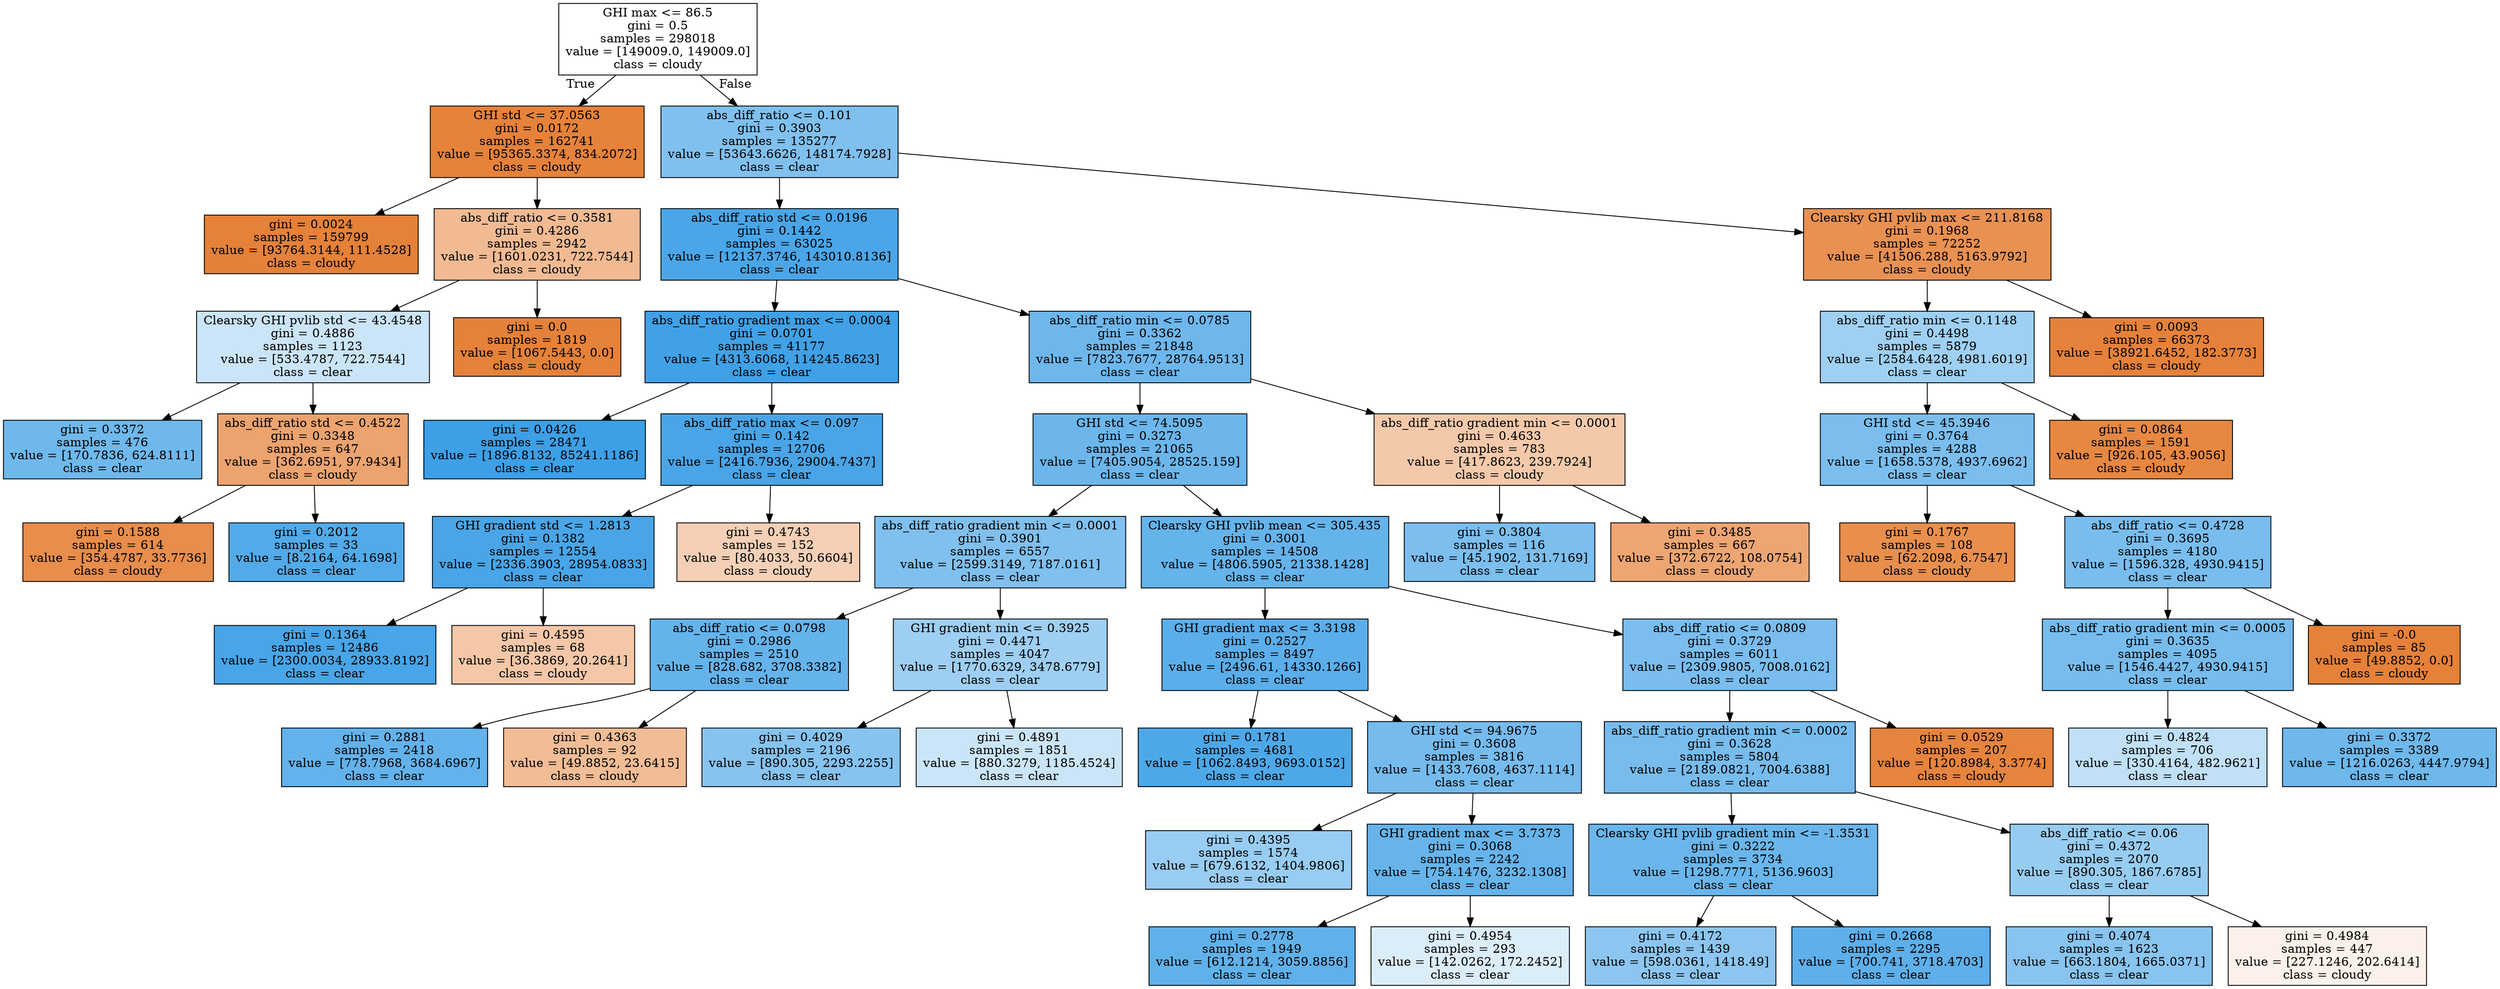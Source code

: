 digraph Tree {
node [shape=box, style="filled", color="black"] ;
0 [label="GHI max <= 86.5\ngini = 0.5\nsamples = 298018\nvalue = [149009.0, 149009.0]\nclass = cloudy", fillcolor="#e5813900"] ;
1 [label="GHI std <= 37.0563\ngini = 0.0172\nsamples = 162741\nvalue = [95365.3374, 834.2072]\nclass = cloudy", fillcolor="#e58139fd"] ;
0 -> 1 [labeldistance=2.5, labelangle=45, headlabel="True"] ;
11 [label="gini = 0.0024\nsamples = 159799\nvalue = [93764.3144, 111.4528]\nclass = cloudy", fillcolor="#e58139ff"] ;
1 -> 11 ;
12 [label="abs_diff_ratio <= 0.3581\ngini = 0.4286\nsamples = 2942\nvalue = [1601.0231, 722.7544]\nclass = cloudy", fillcolor="#e581398c"] ;
1 -> 12 ;
13 [label="Clearsky GHI pvlib std <= 43.4548\ngini = 0.4886\nsamples = 1123\nvalue = [533.4787, 722.7544]\nclass = clear", fillcolor="#399de543"] ;
12 -> 13 ;
17 [label="gini = 0.3372\nsamples = 476\nvalue = [170.7836, 624.8111]\nclass = clear", fillcolor="#399de5b9"] ;
13 -> 17 ;
18 [label="abs_diff_ratio std <= 0.4522\ngini = 0.3348\nsamples = 647\nvalue = [362.6951, 97.9434]\nclass = cloudy", fillcolor="#e58139ba"] ;
13 -> 18 ;
31 [label="gini = 0.1588\nsamples = 614\nvalue = [354.4787, 33.7736]\nclass = cloudy", fillcolor="#e58139e7"] ;
18 -> 31 ;
32 [label="gini = 0.2012\nsamples = 33\nvalue = [8.2164, 64.1698]\nclass = clear", fillcolor="#399de5de"] ;
18 -> 32 ;
14 [label="gini = 0.0\nsamples = 1819\nvalue = [1067.5443, 0.0]\nclass = cloudy", fillcolor="#e58139ff"] ;
12 -> 14 ;
2 [label="abs_diff_ratio <= 0.101\ngini = 0.3903\nsamples = 135277\nvalue = [53643.6626, 148174.7928]\nclass = clear", fillcolor="#399de5a3"] ;
0 -> 2 [labeldistance=2.5, labelangle=-45, headlabel="False"] ;
3 [label="abs_diff_ratio std <= 0.0196\ngini = 0.1442\nsamples = 63025\nvalue = [12137.3746, 143010.8136]\nclass = clear", fillcolor="#399de5e9"] ;
2 -> 3 ;
7 [label="abs_diff_ratio gradient max <= 0.0004\ngini = 0.0701\nsamples = 41177\nvalue = [4313.6068, 114245.8623]\nclass = clear", fillcolor="#399de5f5"] ;
3 -> 7 ;
19 [label="gini = 0.0426\nsamples = 28471\nvalue = [1896.8132, 85241.1186]\nclass = clear", fillcolor="#399de5f9"] ;
7 -> 19 ;
20 [label="abs_diff_ratio max <= 0.097\ngini = 0.142\nsamples = 12706\nvalue = [2416.7936, 29004.7437]\nclass = clear", fillcolor="#399de5ea"] ;
7 -> 20 ;
33 [label="GHI gradient std <= 1.2813\ngini = 0.1382\nsamples = 12554\nvalue = [2336.3903, 28954.0833]\nclass = clear", fillcolor="#399de5ea"] ;
20 -> 33 ;
57 [label="gini = 0.1364\nsamples = 12486\nvalue = [2300.0034, 28933.8192]\nclass = clear", fillcolor="#399de5eb"] ;
33 -> 57 ;
58 [label="gini = 0.4595\nsamples = 68\nvalue = [36.3869, 20.2641]\nclass = cloudy", fillcolor="#e5813971"] ;
33 -> 58 ;
34 [label="gini = 0.4743\nsamples = 152\nvalue = [80.4033, 50.6604]\nclass = cloudy", fillcolor="#e581395e"] ;
20 -> 34 ;
8 [label="abs_diff_ratio min <= 0.0785\ngini = 0.3362\nsamples = 21848\nvalue = [7823.7677, 28764.9513]\nclass = clear", fillcolor="#399de5ba"] ;
3 -> 8 ;
15 [label="GHI std <= 74.5095\ngini = 0.3273\nsamples = 21065\nvalue = [7405.9054, 28525.159]\nclass = clear", fillcolor="#399de5bd"] ;
8 -> 15 ;
21 [label="abs_diff_ratio gradient min <= 0.0001\ngini = 0.3901\nsamples = 6557\nvalue = [2599.3149, 7187.0161]\nclass = clear", fillcolor="#399de5a3"] ;
15 -> 21 ;
29 [label="abs_diff_ratio <= 0.0798\ngini = 0.2986\nsamples = 2510\nvalue = [828.682, 3708.3382]\nclass = clear", fillcolor="#399de5c6"] ;
21 -> 29 ;
55 [label="gini = 0.2881\nsamples = 2418\nvalue = [778.7968, 3684.6967]\nclass = clear", fillcolor="#399de5c9"] ;
29 -> 55 ;
56 [label="gini = 0.4363\nsamples = 92\nvalue = [49.8852, 23.6415]\nclass = cloudy", fillcolor="#e5813986"] ;
29 -> 56 ;
30 [label="GHI gradient min <= 0.3925\ngini = 0.4471\nsamples = 4047\nvalue = [1770.6329, 3478.6779]\nclass = clear", fillcolor="#399de57d"] ;
21 -> 30 ;
43 [label="gini = 0.4029\nsamples = 2196\nvalue = [890.305, 2293.2255]\nclass = clear", fillcolor="#399de59c"] ;
30 -> 43 ;
44 [label="gini = 0.4891\nsamples = 1851\nvalue = [880.3279, 1185.4524]\nclass = clear", fillcolor="#399de542"] ;
30 -> 44 ;
22 [label="Clearsky GHI pvlib mean <= 305.435\ngini = 0.3001\nsamples = 14508\nvalue = [4806.5905, 21338.1428]\nclass = clear", fillcolor="#399de5c6"] ;
15 -> 22 ;
23 [label="GHI gradient max <= 3.3198\ngini = 0.2527\nsamples = 8497\nvalue = [2496.61, 14330.1266]\nclass = clear", fillcolor="#399de5d3"] ;
22 -> 23 ;
25 [label="gini = 0.1781\nsamples = 4681\nvalue = [1062.8493, 9693.0152]\nclass = clear", fillcolor="#399de5e3"] ;
23 -> 25 ;
26 [label="GHI std <= 94.9675\ngini = 0.3608\nsamples = 3816\nvalue = [1433.7608, 4637.1114]\nclass = clear", fillcolor="#399de5b0"] ;
23 -> 26 ;
49 [label="gini = 0.4395\nsamples = 1574\nvalue = [679.6132, 1404.9806]\nclass = clear", fillcolor="#399de584"] ;
26 -> 49 ;
50 [label="GHI gradient max <= 3.7373\ngini = 0.3068\nsamples = 2242\nvalue = [754.1476, 3232.1308]\nclass = clear", fillcolor="#399de5c4"] ;
26 -> 50 ;
51 [label="gini = 0.2778\nsamples = 1949\nvalue = [612.1214, 3059.8856]\nclass = clear", fillcolor="#399de5cc"] ;
50 -> 51 ;
52 [label="gini = 0.4954\nsamples = 293\nvalue = [142.0262, 172.2452]\nclass = clear", fillcolor="#399de52d"] ;
50 -> 52 ;
24 [label="abs_diff_ratio <= 0.0809\ngini = 0.3729\nsamples = 6011\nvalue = [2309.9805, 7008.0162]\nclass = clear", fillcolor="#399de5ab"] ;
22 -> 24 ;
27 [label="abs_diff_ratio gradient min <= 0.0002\ngini = 0.3628\nsamples = 5804\nvalue = [2189.0821, 7004.6388]\nclass = clear", fillcolor="#399de5af"] ;
24 -> 27 ;
41 [label="Clearsky GHI pvlib gradient min <= -1.3531\ngini = 0.3222\nsamples = 3734\nvalue = [1298.7771, 5136.9603]\nclass = clear", fillcolor="#399de5bf"] ;
27 -> 41 ;
45 [label="gini = 0.4172\nsamples = 1439\nvalue = [598.0361, 1418.49]\nclass = clear", fillcolor="#399de593"] ;
41 -> 45 ;
46 [label="gini = 0.2668\nsamples = 2295\nvalue = [700.741, 3718.4703]\nclass = clear", fillcolor="#399de5cf"] ;
41 -> 46 ;
42 [label="abs_diff_ratio <= 0.06\ngini = 0.4372\nsamples = 2070\nvalue = [890.305, 1867.6785]\nclass = clear", fillcolor="#399de585"] ;
27 -> 42 ;
53 [label="gini = 0.4074\nsamples = 1623\nvalue = [663.1804, 1665.0371]\nclass = clear", fillcolor="#399de599"] ;
42 -> 53 ;
54 [label="gini = 0.4984\nsamples = 447\nvalue = [227.1246, 202.6414]\nclass = cloudy", fillcolor="#e581391b"] ;
42 -> 54 ;
28 [label="gini = 0.0529\nsamples = 207\nvalue = [120.8984, 3.3774]\nclass = cloudy", fillcolor="#e58139f8"] ;
24 -> 28 ;
16 [label="abs_diff_ratio gradient min <= 0.0001\ngini = 0.4633\nsamples = 783\nvalue = [417.8623, 239.7924]\nclass = cloudy", fillcolor="#e581396d"] ;
8 -> 16 ;
35 [label="gini = 0.3804\nsamples = 116\nvalue = [45.1902, 131.7169]\nclass = clear", fillcolor="#399de5a8"] ;
16 -> 35 ;
36 [label="gini = 0.3485\nsamples = 667\nvalue = [372.6722, 108.0754]\nclass = cloudy", fillcolor="#e58139b5"] ;
16 -> 36 ;
4 [label="Clearsky GHI pvlib max <= 211.8168\ngini = 0.1968\nsamples = 72252\nvalue = [41506.288, 5163.9792]\nclass = cloudy", fillcolor="#e58139df"] ;
2 -> 4 ;
5 [label="abs_diff_ratio min <= 0.1148\ngini = 0.4498\nsamples = 5879\nvalue = [2584.6428, 4981.6019]\nclass = clear", fillcolor="#399de57b"] ;
4 -> 5 ;
9 [label="GHI std <= 45.3946\ngini = 0.3764\nsamples = 4288\nvalue = [1658.5378, 4937.6962]\nclass = clear", fillcolor="#399de5a9"] ;
5 -> 9 ;
37 [label="gini = 0.1767\nsamples = 108\nvalue = [62.2098, 6.7547]\nclass = cloudy", fillcolor="#e58139e3"] ;
9 -> 37 ;
38 [label="abs_diff_ratio <= 0.4728\ngini = 0.3695\nsamples = 4180\nvalue = [1596.328, 4930.9415]\nclass = clear", fillcolor="#399de5ac"] ;
9 -> 38 ;
39 [label="abs_diff_ratio gradient min <= 0.0005\ngini = 0.3635\nsamples = 4095\nvalue = [1546.4427, 4930.9415]\nclass = clear", fillcolor="#399de5af"] ;
38 -> 39 ;
47 [label="gini = 0.4824\nsamples = 706\nvalue = [330.4164, 482.9621]\nclass = clear", fillcolor="#399de551"] ;
39 -> 47 ;
48 [label="gini = 0.3372\nsamples = 3389\nvalue = [1216.0263, 4447.9794]\nclass = clear", fillcolor="#399de5b9"] ;
39 -> 48 ;
40 [label="gini = -0.0\nsamples = 85\nvalue = [49.8852, 0.0]\nclass = cloudy", fillcolor="#e58139ff"] ;
38 -> 40 ;
10 [label="gini = 0.0864\nsamples = 1591\nvalue = [926.105, 43.9056]\nclass = cloudy", fillcolor="#e58139f3"] ;
5 -> 10 ;
6 [label="gini = 0.0093\nsamples = 66373\nvalue = [38921.6452, 182.3773]\nclass = cloudy", fillcolor="#e58139fe"] ;
4 -> 6 ;
}